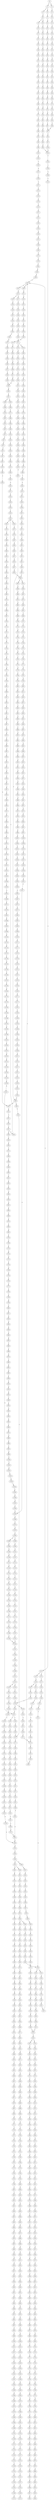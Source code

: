 strict digraph  {
	S0 -> S1 [ label = T ];
	S0 -> S2 [ label = A ];
	S1 -> S3 [ label = T ];
	S1 -> S4 [ label = C ];
	S2 -> S5 [ label = C ];
	S3 -> S6 [ label = C ];
	S4 -> S7 [ label = C ];
	S5 -> S8 [ label = C ];
	S6 -> S9 [ label = T ];
	S6 -> S10 [ label = A ];
	S7 -> S11 [ label = A ];
	S8 -> S12 [ label = A ];
	S9 -> S13 [ label = C ];
	S10 -> S14 [ label = C ];
	S11 -> S15 [ label = C ];
	S12 -> S16 [ label = C ];
	S13 -> S17 [ label = G ];
	S14 -> S18 [ label = G ];
	S15 -> S19 [ label = C ];
	S16 -> S20 [ label = C ];
	S17 -> S21 [ label = T ];
	S18 -> S22 [ label = C ];
	S19 -> S23 [ label = C ];
	S20 -> S24 [ label = G ];
	S21 -> S25 [ label = A ];
	S22 -> S26 [ label = T ];
	S23 -> S27 [ label = G ];
	S24 -> S28 [ label = A ];
	S25 -> S29 [ label = C ];
	S26 -> S30 [ label = C ];
	S27 -> S31 [ label = C ];
	S28 -> S32 [ label = T ];
	S29 -> S33 [ label = G ];
	S30 -> S34 [ label = C ];
	S31 -> S35 [ label = C ];
	S32 -> S36 [ label = C ];
	S33 -> S37 [ label = G ];
	S34 -> S38 [ label = G ];
	S35 -> S39 [ label = G ];
	S36 -> S40 [ label = G ];
	S37 -> S41 [ label = C ];
	S38 -> S42 [ label = G ];
	S39 -> S43 [ label = G ];
	S40 -> S44 [ label = G ];
	S41 -> S45 [ label = T ];
	S42 -> S46 [ label = T ];
	S43 -> S47 [ label = T ];
	S44 -> S48 [ label = T ];
	S45 -> S49 [ label = A ];
	S46 -> S50 [ label = T ];
	S47 -> S51 [ label = C ];
	S48 -> S52 [ label = T ];
	S49 -> S53 [ label = C ];
	S50 -> S54 [ label = G ];
	S51 -> S55 [ label = C ];
	S52 -> S56 [ label = C ];
	S53 -> S57 [ label = T ];
	S54 -> S58 [ label = C ];
	S55 -> S59 [ label = C ];
	S56 -> S60 [ label = C ];
	S57 -> S61 [ label = G ];
	S58 -> S62 [ label = A ];
	S59 -> S63 [ label = A ];
	S60 -> S64 [ label = A ];
	S61 -> S65 [ label = G ];
	S62 -> S66 [ label = C ];
	S63 -> S67 [ label = G ];
	S64 -> S68 [ label = G ];
	S65 -> S69 [ label = T ];
	S66 -> S70 [ label = T ];
	S67 -> S71 [ label = T ];
	S68 -> S72 [ label = T ];
	S69 -> S73 [ label = G ];
	S70 -> S74 [ label = G ];
	S71 -> S75 [ label = G ];
	S72 -> S76 [ label = G ];
	S73 -> S77 [ label = C ];
	S74 -> S78 [ label = G ];
	S75 -> S79 [ label = G ];
	S76 -> S80 [ label = G ];
	S77 -> S81 [ label = T ];
	S78 -> S82 [ label = T ];
	S79 -> S83 [ label = T ];
	S80 -> S84 [ label = T ];
	S81 -> S85 [ label = A ];
	S82 -> S86 [ label = C ];
	S83 -> S87 [ label = C ];
	S84 -> S88 [ label = C ];
	S85 -> S89 [ label = C ];
	S86 -> S90 [ label = G ];
	S87 -> S91 [ label = G ];
	S88 -> S91 [ label = G ];
	S89 -> S92 [ label = T ];
	S90 -> S93 [ label = T ];
	S91 -> S94 [ label = T ];
	S92 -> S95 [ label = G ];
	S93 -> S96 [ label = C ];
	S94 -> S97 [ label = C ];
	S95 -> S98 [ label = T ];
	S96 -> S99 [ label = C ];
	S97 -> S100 [ label = C ];
	S98 -> S101 [ label = A ];
	S99 -> S102 [ label = G ];
	S100 -> S102 [ label = G ];
	S101 -> S103 [ label = A ];
	S102 -> S104 [ label = T ];
	S103 -> S105 [ label = C ];
	S104 -> S106 [ label = C ];
	S105 -> S107 [ label = A ];
	S106 -> S108 [ label = A ];
	S107 -> S109 [ label = C ];
	S108 -> S110 [ label = C ];
	S109 -> S111 [ label = A ];
	S110 -> S112 [ label = C ];
	S111 -> S113 [ label = C ];
	S112 -> S114 [ label = C ];
	S112 -> S115 [ label = G ];
	S113 -> S116 [ label = G ];
	S114 -> S117 [ label = T ];
	S115 -> S118 [ label = A ];
	S116 -> S119 [ label = C ];
	S117 -> S120 [ label = G ];
	S118 -> S121 [ label = A ];
	S118 -> S122 [ label = G ];
	S119 -> S123 [ label = T ];
	S120 -> S124 [ label = T ];
	S121 -> S125 [ label = T ];
	S122 -> S126 [ label = T ];
	S123 -> S127 [ label = C ];
	S124 -> S128 [ label = C ];
	S125 -> S129 [ label = C ];
	S126 -> S130 [ label = C ];
	S127 -> S131 [ label = C ];
	S128 -> S132 [ label = C ];
	S129 -> S133 [ label = C ];
	S130 -> S134 [ label = C ];
	S131 -> S135 [ label = T ];
	S132 -> S136 [ label = T ];
	S133 -> S137 [ label = T ];
	S134 -> S138 [ label = A ];
	S134 -> S139 [ label = T ];
	S135 -> S140 [ label = A ];
	S136 -> S141 [ label = T ];
	S137 -> S142 [ label = C ];
	S138 -> S143 [ label = G ];
	S139 -> S144 [ label = C ];
	S140 -> S145 [ label = G ];
	S141 -> S146 [ label = G ];
	S142 -> S147 [ label = G ];
	S143 -> S148 [ label = T ];
	S143 -> S149 [ label = C ];
	S144 -> S150 [ label = G ];
	S145 -> S151 [ label = A ];
	S146 -> S152 [ label = A ];
	S146 -> S153 [ label = T ];
	S147 -> S154 [ label = A ];
	S148 -> S155 [ label = A ];
	S149 -> S156 [ label = T ];
	S150 -> S157 [ label = A ];
	S151 -> S158 [ label = A ];
	S152 -> S159 [ label = A ];
	S153 -> S160 [ label = A ];
	S154 -> S161 [ label = A ];
	S155 -> S162 [ label = G ];
	S156 -> S163 [ label = T ];
	S157 -> S164 [ label = A ];
	S158 -> S165 [ label = C ];
	S159 -> S166 [ label = C ];
	S160 -> S167 [ label = G ];
	S161 -> S168 [ label = C ];
	S162 -> S169 [ label = G ];
	S163 -> S170 [ label = C ];
	S164 -> S171 [ label = C ];
	S165 -> S172 [ label = T ];
	S166 -> S173 [ label = T ];
	S167 -> S174 [ label = G ];
	S168 -> S175 [ label = T ];
	S169 -> S176 [ label = G ];
	S170 -> S177 [ label = A ];
	S171 -> S175 [ label = T ];
	S172 -> S178 [ label = T ];
	S173 -> S179 [ label = T ];
	S174 -> S180 [ label = A ];
	S175 -> S181 [ label = T ];
	S176 -> S182 [ label = T ];
	S177 -> S183 [ label = C ];
	S178 -> S184 [ label = C ];
	S179 -> S185 [ label = C ];
	S180 -> S186 [ label = G ];
	S181 -> S187 [ label = C ];
	S182 -> S188 [ label = C ];
	S183 -> S189 [ label = G ];
	S184 -> S190 [ label = A ];
	S185 -> S191 [ label = A ];
	S186 -> S192 [ label = A ];
	S187 -> S193 [ label = A ];
	S188 -> S194 [ label = A ];
	S189 -> S195 [ label = C ];
	S190 -> S196 [ label = A ];
	S191 -> S197 [ label = A ];
	S192 -> S198 [ label = G ];
	S193 -> S199 [ label = A ];
	S194 -> S200 [ label = C ];
	S195 -> S201 [ label = C ];
	S196 -> S202 [ label = C ];
	S197 -> S202 [ label = C ];
	S198 -> S203 [ label = G ];
	S199 -> S202 [ label = C ];
	S200 -> S204 [ label = T ];
	S201 -> S205 [ label = C ];
	S202 -> S206 [ label = C ];
	S202 -> S207 [ label = T ];
	S203 -> S208 [ label = T ];
	S204 -> S209 [ label = C ];
	S205 -> S210 [ label = T ];
	S206 -> S211 [ label = G ];
	S207 -> S212 [ label = G ];
	S208 -> S213 [ label = C ];
	S209 -> S214 [ label = G ];
	S210 -> S215 [ label = T ];
	S211 -> S216 [ label = G ];
	S212 -> S217 [ label = G ];
	S212 -> S218 [ label = C ];
	S213 -> S219 [ label = C ];
	S214 -> S220 [ label = C ];
	S215 -> S221 [ label = C ];
	S216 -> S222 [ label = C ];
	S217 -> S223 [ label = C ];
	S218 -> S224 [ label = C ];
	S219 -> S225 [ label = C ];
	S220 -> S226 [ label = T ];
	S221 -> S227 [ label = A ];
	S222 -> S228 [ label = C ];
	S223 -> S229 [ label = C ];
	S224 -> S230 [ label = C ];
	S225 -> S231 [ label = A ];
	S225 -> S232 [ label = G ];
	S226 -> S233 [ label = T ];
	S227 -> S234 [ label = T ];
	S228 -> S235 [ label = C ];
	S229 -> S236 [ label = C ];
	S230 -> S237 [ label = T ];
	S231 -> S238 [ label = G ];
	S232 -> S239 [ label = G ];
	S233 -> S240 [ label = C ];
	S234 -> S241 [ label = C ];
	S235 -> S242 [ label = A ];
	S236 -> S243 [ label = A ];
	S237 -> S244 [ label = A ];
	S238 -> S245 [ label = A ];
	S239 -> S246 [ label = A ];
	S240 -> S247 [ label = A ];
	S241 -> S248 [ label = C ];
	S242 -> S249 [ label = G ];
	S243 -> S250 [ label = G ];
	S244 -> S251 [ label = G ];
	S245 -> S252 [ label = G ];
	S246 -> S253 [ label = G ];
	S247 -> S254 [ label = T ];
	S248 -> S255 [ label = A ];
	S249 -> S256 [ label = T ];
	S250 -> S257 [ label = G ];
	S251 -> S258 [ label = G ];
	S252 -> S259 [ label = C ];
	S253 -> S260 [ label = G ];
	S254 -> S261 [ label = C ];
	S255 -> S262 [ label = G ];
	S256 -> S263 [ label = T ];
	S257 -> S264 [ label = T ];
	S258 -> S265 [ label = T ];
	S259 -> S266 [ label = C ];
	S260 -> S267 [ label = C ];
	S261 -> S268 [ label = C ];
	S262 -> S269 [ label = A ];
	S263 -> S270 [ label = G ];
	S264 -> S271 [ label = G ];
	S265 -> S272 [ label = G ];
	S266 -> S273 [ label = A ];
	S267 -> S274 [ label = G ];
	S268 -> S275 [ label = A ];
	S269 -> S276 [ label = A ];
	S270 -> S277 [ label = T ];
	S271 -> S278 [ label = C ];
	S271 -> S279 [ label = G ];
	S272 -> S280 [ label = T ];
	S273 -> S281 [ label = C ];
	S274 -> S282 [ label = T ];
	S275 -> S262 [ label = G ];
	S276 -> S283 [ label = C ];
	S277 -> S284 [ label = G ];
	S278 -> S285 [ label = G ];
	S279 -> S286 [ label = G ];
	S280 -> S287 [ label = G ];
	S281 -> S288 [ label = G ];
	S282 -> S289 [ label = G ];
	S283 -> S290 [ label = C ];
	S284 -> S291 [ label = C ];
	S285 -> S292 [ label = C ];
	S286 -> S293 [ label = C ];
	S287 -> S294 [ label = C ];
	S288 -> S295 [ label = G ];
	S289 -> S296 [ label = G ];
	S290 -> S297 [ label = A ];
	S290 -> S298 [ label = G ];
	S291 -> S299 [ label = G ];
	S292 -> S300 [ label = G ];
	S293 -> S301 [ label = T ];
	S294 -> S302 [ label = G ];
	S295 -> S303 [ label = T ];
	S296 -> S304 [ label = T ];
	S297 -> S305 [ label = G ];
	S297 -> S306 [ label = C ];
	S298 -> S307 [ label = G ];
	S299 -> S308 [ label = T ];
	S300 -> S309 [ label = T ];
	S301 -> S310 [ label = T ];
	S302 -> S311 [ label = T ];
	S303 -> S312 [ label = T ];
	S304 -> S313 [ label = A ];
	S305 -> S314 [ label = A ];
	S306 -> S315 [ label = C ];
	S307 -> S316 [ label = A ];
	S308 -> S317 [ label = C ];
	S309 -> S318 [ label = C ];
	S310 -> S319 [ label = C ];
	S311 -> S320 [ label = C ];
	S312 -> S321 [ label = A ];
	S313 -> S322 [ label = T ];
	S314 -> S323 [ label = C ];
	S315 -> S324 [ label = A ];
	S316 -> S325 [ label = C ];
	S317 -> S326 [ label = G ];
	S318 -> S327 [ label = G ];
	S319 -> S328 [ label = G ];
	S320 -> S329 [ label = G ];
	S321 -> S330 [ label = C ];
	S322 -> S331 [ label = G ];
	S323 -> S332 [ label = T ];
	S324 -> S333 [ label = C ];
	S325 -> S334 [ label = G ];
	S326 -> S335 [ label = A ];
	S327 -> S336 [ label = T ];
	S328 -> S337 [ label = A ];
	S329 -> S335 [ label = A ];
	S330 -> S338 [ label = T ];
	S331 -> S339 [ label = A ];
	S332 -> S340 [ label = C ];
	S333 -> S341 [ label = C ];
	S334 -> S342 [ label = C ];
	S335 -> S343 [ label = A ];
	S336 -> S344 [ label = G ];
	S337 -> S345 [ label = A ];
	S338 -> S346 [ label = G ];
	S339 -> S347 [ label = G ];
	S340 -> S348 [ label = C ];
	S341 -> S349 [ label = C ];
	S342 -> S350 [ label = C ];
	S343 -> S351 [ label = C ];
	S344 -> S352 [ label = C ];
	S345 -> S353 [ label = C ];
	S346 -> S354 [ label = C ];
	S347 -> S355 [ label = C ];
	S348 -> S356 [ label = C ];
	S349 -> S357 [ label = C ];
	S350 -> S358 [ label = C ];
	S351 -> S359 [ label = C ];
	S351 -> S360 [ label = A ];
	S352 -> S361 [ label = A ];
	S353 -> S362 [ label = A ];
	S354 -> S363 [ label = A ];
	S355 -> S364 [ label = G ];
	S356 -> S365 [ label = A ];
	S357 -> S366 [ label = T ];
	S358 -> S367 [ label = A ];
	S359 -> S368 [ label = T ];
	S360 -> S369 [ label = C ];
	S361 -> S370 [ label = T ];
	S362 -> S371 [ label = C ];
	S363 -> S372 [ label = G ];
	S364 -> S373 [ label = G ];
	S365 -> S374 [ label = T ];
	S366 -> S375 [ label = T ];
	S367 -> S376 [ label = T ];
	S368 -> S377 [ label = T ];
	S369 -> S378 [ label = C ];
	S370 -> S379 [ label = C ];
	S371 -> S380 [ label = G ];
	S372 -> S381 [ label = A ];
	S373 -> S382 [ label = T ];
	S374 -> S383 [ label = C ];
	S375 -> S384 [ label = C ];
	S376 -> S385 [ label = C ];
	S377 -> S386 [ label = C ];
	S378 -> S387 [ label = C ];
	S379 -> S388 [ label = C ];
	S380 -> S389 [ label = C ];
	S381 -> S390 [ label = C ];
	S382 -> S391 [ label = C ];
	S383 -> S392 [ label = T ];
	S384 -> S393 [ label = C ];
	S384 -> S394 [ label = G ];
	S385 -> S395 [ label = G ];
	S386 -> S396 [ label = G ];
	S387 -> S397 [ label = G ];
	S388 -> S398 [ label = G ];
	S389 -> S399 [ label = G ];
	S390 -> S400 [ label = G ];
	S391 -> S401 [ label = G ];
	S392 -> S402 [ label = G ];
	S393 -> S403 [ label = T ];
	S394 -> S404 [ label = A ];
	S395 -> S405 [ label = T ];
	S396 -> S406 [ label = T ];
	S397 -> S407 [ label = T ];
	S398 -> S408 [ label = C ];
	S399 -> S409 [ label = C ];
	S400 -> S410 [ label = G ];
	S401 -> S411 [ label = C ];
	S402 -> S412 [ label = C ];
	S403 -> S413 [ label = G ];
	S404 -> S414 [ label = T ];
	S405 -> S415 [ label = C ];
	S406 -> S416 [ label = A ];
	S407 -> S417 [ label = A ];
	S408 -> S418 [ label = A ];
	S409 -> S419 [ label = A ];
	S410 -> S420 [ label = A ];
	S411 -> S421 [ label = A ];
	S412 -> S422 [ label = C ];
	S413 -> S423 [ label = T ];
	S414 -> S424 [ label = C ];
	S415 -> S425 [ label = C ];
	S416 -> S426 [ label = C ];
	S417 -> S427 [ label = C ];
	S418 -> S428 [ label = C ];
	S419 -> S429 [ label = C ];
	S420 -> S430 [ label = C ];
	S421 -> S431 [ label = C ];
	S422 -> S432 [ label = A ];
	S423 -> S433 [ label = C ];
	S424 -> S434 [ label = G ];
	S425 -> S435 [ label = T ];
	S426 -> S436 [ label = T ];
	S427 -> S437 [ label = G ];
	S428 -> S438 [ label = G ];
	S429 -> S439 [ label = G ];
	S430 -> S440 [ label = A ];
	S431 -> S441 [ label = G ];
	S432 -> S442 [ label = G ];
	S433 -> S443 [ label = C ];
	S434 -> S444 [ label = T ];
	S435 -> S445 [ label = C ];
	S436 -> S446 [ label = T ];
	S437 -> S447 [ label = T ];
	S438 -> S448 [ label = T ];
	S439 -> S449 [ label = T ];
	S440 -> S450 [ label = C ];
	S441 -> S451 [ label = C ];
	S442 -> S452 [ label = T ];
	S443 -> S453 [ label = T ];
	S444 -> S454 [ label = T ];
	S445 -> S455 [ label = T ];
	S446 -> S456 [ label = C ];
	S447 -> S457 [ label = C ];
	S448 -> S458 [ label = C ];
	S449 -> S459 [ label = C ];
	S450 -> S460 [ label = A ];
	S451 -> S461 [ label = G ];
	S452 -> S462 [ label = C ];
	S453 -> S463 [ label = T ];
	S454 -> S464 [ label = T ];
	S455 -> S465 [ label = T ];
	S456 -> S466 [ label = A ];
	S457 -> S467 [ label = C ];
	S458 -> S468 [ label = G ];
	S459 -> S469 [ label = C ];
	S460 -> S470 [ label = C ];
	S461 -> S471 [ label = C ];
	S462 -> S472 [ label = G ];
	S463 -> S146 [ label = G ];
	S464 -> S473 [ label = G ];
	S465 -> S474 [ label = C ];
	S466 -> S475 [ label = A ];
	S467 -> S476 [ label = A ];
	S468 -> S477 [ label = A ];
	S469 -> S478 [ label = A ];
	S470 -> S479 [ label = C ];
	S471 -> S480 [ label = G ];
	S472 -> S481 [ label = T ];
	S473 -> S482 [ label = T ];
	S474 -> S483 [ label = T ];
	S475 -> S484 [ label = G ];
	S476 -> S485 [ label = G ];
	S477 -> S486 [ label = G ];
	S478 -> S487 [ label = G ];
	S479 -> S488 [ label = T ];
	S480 -> S489 [ label = G ];
	S481 -> S490 [ label = A ];
	S482 -> S491 [ label = A ];
	S483 -> S492 [ label = C ];
	S484 -> S493 [ label = C ];
	S485 -> S494 [ label = C ];
	S486 -> S495 [ label = C ];
	S487 -> S496 [ label = C ];
	S488 -> S497 [ label = C ];
	S489 -> S498 [ label = C ];
	S490 -> S499 [ label = A ];
	S491 -> S500 [ label = G ];
	S492 -> S501 [ label = G ];
	S493 -> S502 [ label = G ];
	S494 -> S503 [ label = G ];
	S495 -> S504 [ label = G ];
	S496 -> S505 [ label = T ];
	S496 -> S503 [ label = G ];
	S497 -> S506 [ label = T ];
	S498 -> S507 [ label = T ];
	S499 -> S508 [ label = G ];
	S500 -> S509 [ label = G ];
	S501 -> S510 [ label = G ];
	S502 -> S511 [ label = A ];
	S503 -> S512 [ label = A ];
	S504 -> S513 [ label = A ];
	S505 -> S514 [ label = T ];
	S506 -> S515 [ label = A ];
	S507 -> S516 [ label = G ];
	S508 -> S517 [ label = A ];
	S509 -> S518 [ label = A ];
	S510 -> S519 [ label = A ];
	S511 -> S520 [ label = G ];
	S512 -> S521 [ label = G ];
	S513 -> S522 [ label = G ];
	S514 -> S170 [ label = C ];
	S515 -> S523 [ label = G ];
	S516 -> S524 [ label = G ];
	S517 -> S525 [ label = C ];
	S518 -> S526 [ label = A ];
	S519 -> S527 [ label = G ];
	S520 -> S528 [ label = T ];
	S521 -> S529 [ label = T ];
	S522 -> S530 [ label = T ];
	S523 -> S531 [ label = A ];
	S524 -> S532 [ label = A ];
	S525 -> S533 [ label = G ];
	S526 -> S534 [ label = A ];
	S527 -> S535 [ label = A ];
	S528 -> S536 [ label = C ];
	S529 -> S537 [ label = C ];
	S530 -> S538 [ label = C ];
	S531 -> S539 [ label = A ];
	S532 -> S540 [ label = A ];
	S533 -> S541 [ label = G ];
	S534 -> S542 [ label = G ];
	S535 -> S543 [ label = G ];
	S536 -> S544 [ label = C ];
	S537 -> S545 [ label = C ];
	S537 -> S546 [ label = T ];
	S538 -> S547 [ label = G ];
	S539 -> S548 [ label = C ];
	S540 -> S549 [ label = T ];
	S541 -> S550 [ label = C ];
	S542 -> S551 [ label = G ];
	S543 -> S552 [ label = G ];
	S544 -> S553 [ label = C ];
	S545 -> S553 [ label = C ];
	S546 -> S554 [ label = C ];
	S547 -> S555 [ label = A ];
	S548 -> S556 [ label = G ];
	S549 -> S557 [ label = G ];
	S550 -> S558 [ label = T ];
	S551 -> S559 [ label = T ];
	S552 -> S560 [ label = T ];
	S553 -> S561 [ label = T ];
	S553 -> S562 [ label = G ];
	S554 -> S563 [ label = G ];
	S555 -> S564 [ label = A ];
	S556 -> S565 [ label = A ];
	S557 -> S566 [ label = G ];
	S558 -> S567 [ label = C ];
	S559 -> S568 [ label = C ];
	S560 -> S569 [ label = C ];
	S561 -> S570 [ label = C ];
	S562 -> S571 [ label = C ];
	S563 -> S572 [ label = T ];
	S564 -> S573 [ label = C ];
	S565 -> S574 [ label = G ];
	S566 -> S575 [ label = G ];
	S567 -> S576 [ label = T ];
	S568 -> S577 [ label = C ];
	S569 -> S219 [ label = C ];
	S570 -> S578 [ label = C ];
	S571 -> S579 [ label = C ];
	S572 -> S580 [ label = C ];
	S573 -> S581 [ label = C ];
	S574 -> S582 [ label = G ];
	S575 -> S583 [ label = G ];
	S576 -> S584 [ label = C ];
	S577 -> S585 [ label = C ];
	S578 -> S586 [ label = G ];
	S579 -> S587 [ label = T ];
	S580 -> S588 [ label = T ];
	S581 -> S589 [ label = T ];
	S582 -> S590 [ label = T ];
	S583 -> S591 [ label = T ];
	S584 -> S592 [ label = G ];
	S585 -> S593 [ label = G ];
	S586 -> S594 [ label = G ];
	S587 -> S595 [ label = G ];
	S588 -> S596 [ label = G ];
	S589 -> S597 [ label = G ];
	S590 -> S598 [ label = G ];
	S591 -> S599 [ label = C ];
	S592 -> S600 [ label = A ];
	S593 -> S601 [ label = A ];
	S594 -> S602 [ label = T ];
	S595 -> S603 [ label = T ];
	S596 -> S604 [ label = T ];
	S597 -> S605 [ label = T ];
	S598 -> S606 [ label = T ];
	S599 -> S607 [ label = C ];
	S600 -> S608 [ label = A ];
	S601 -> S609 [ label = A ];
	S602 -> S610 [ label = C ];
	S603 -> S611 [ label = C ];
	S604 -> S612 [ label = T ];
	S605 -> S613 [ label = C ];
	S606 -> S614 [ label = C ];
	S607 -> S615 [ label = G ];
	S608 -> S616 [ label = G ];
	S609 -> S617 [ label = G ];
	S610 -> S618 [ label = T ];
	S611 -> S619 [ label = G ];
	S612 -> S620 [ label = C ];
	S613 -> S621 [ label = G ];
	S614 -> S622 [ label = C ];
	S615 -> S623 [ label = C ];
	S616 -> S624 [ label = T ];
	S617 -> S625 [ label = T ];
	S618 -> S626 [ label = G ];
	S619 -> S627 [ label = C ];
	S620 -> S628 [ label = C ];
	S621 -> S629 [ label = C ];
	S622 -> S630 [ label = C ];
	S623 -> S631 [ label = C ];
	S624 -> S632 [ label = C ];
	S625 -> S633 [ label = C ];
	S626 -> S634 [ label = G ];
	S627 -> S635 [ label = G ];
	S628 -> S636 [ label = G ];
	S629 -> S637 [ label = G ];
	S630 -> S638 [ label = T ];
	S631 -> S639 [ label = G ];
	S632 -> S640 [ label = G ];
	S633 -> S641 [ label = G ];
	S634 -> S642 [ label = A ];
	S635 -> S643 [ label = C ];
	S636 -> S644 [ label = T ];
	S637 -> S643 [ label = C ];
	S638 -> S645 [ label = G ];
	S639 -> S646 [ label = G ];
	S640 -> S647 [ label = C ];
	S641 -> S648 [ label = A ];
	S642 -> S649 [ label = G ];
	S643 -> S650 [ label = G ];
	S643 -> S651 [ label = A ];
	S644 -> S652 [ label = G ];
	S645 -> S653 [ label = T ];
	S646 -> S654 [ label = A ];
	S647 -> S655 [ label = G ];
	S648 -> S656 [ label = G ];
	S649 -> S657 [ label = G ];
	S650 -> S658 [ label = A ];
	S651 -> S659 [ label = A ];
	S652 -> S660 [ label = G ];
	S653 -> S661 [ label = C ];
	S654 -> S662 [ label = A ];
	S655 -> S663 [ label = G ];
	S656 -> S664 [ label = G ];
	S657 -> S665 [ label = G ];
	S658 -> S666 [ label = G ];
	S659 -> S667 [ label = C ];
	S660 -> S668 [ label = C ];
	S661 -> S669 [ label = C ];
	S662 -> S670 [ label = C ];
	S663 -> S671 [ label = C ];
	S664 -> S672 [ label = T ];
	S665 -> S673 [ label = T ];
	S666 -> S674 [ label = C ];
	S667 -> S675 [ label = C ];
	S668 -> S676 [ label = C ];
	S669 -> S677 [ label = T ];
	S670 -> S678 [ label = T ];
	S671 -> S679 [ label = T ];
	S672 -> S680 [ label = A ];
	S673 -> S681 [ label = G ];
	S674 -> S682 [ label = A ];
	S675 -> S683 [ label = C ];
	S676 -> S684 [ label = C ];
	S677 -> S685 [ label = A ];
	S678 -> S686 [ label = G ];
	S679 -> S687 [ label = A ];
	S680 -> S688 [ label = T ];
	S681 -> S689 [ label = T ];
	S682 -> S690 [ label = G ];
	S683 -> S691 [ label = G ];
	S684 -> S692 [ label = G ];
	S685 -> S693 [ label = C ];
	S686 -> S694 [ label = C ];
	S687 -> S695 [ label = T ];
	S688 -> S696 [ label = A ];
	S689 -> S697 [ label = T ];
	S690 -> S698 [ label = T ];
	S691 -> S699 [ label = T ];
	S692 -> S700 [ label = T ];
	S693 -> S701 [ label = T ];
	S694 -> S702 [ label = A ];
	S695 -> S703 [ label = A ];
	S696 -> S704 [ label = A ];
	S697 -> S705 [ label = C ];
	S698 -> S706 [ label = G ];
	S699 -> S707 [ label = A ];
	S700 -> S708 [ label = C ];
	S701 -> S709 [ label = A ];
	S702 -> S710 [ label = A ];
	S703 -> S711 [ label = G ];
	S704 -> S712 [ label = G ];
	S705 -> S713 [ label = C ];
	S706 -> S714 [ label = C ];
	S707 -> S715 [ label = C ];
	S708 -> S716 [ label = C ];
	S709 -> S717 [ label = C ];
	S710 -> S718 [ label = C ];
	S711 -> S719 [ label = T ];
	S712 -> S720 [ label = T ];
	S713 -> S721 [ label = A ];
	S714 -> S722 [ label = A ];
	S715 -> S723 [ label = A ];
	S716 -> S724 [ label = A ];
	S717 -> S725 [ label = C ];
	S718 -> S726 [ label = C ];
	S719 -> S727 [ label = A ];
	S720 -> S728 [ label = C ];
	S721 -> S729 [ label = G ];
	S722 -> S730 [ label = A ];
	S723 -> S731 [ label = G ];
	S724 -> S732 [ label = G ];
	S725 -> S733 [ label = A ];
	S726 -> S734 [ label = A ];
	S727 -> S735 [ label = G ];
	S728 -> S736 [ label = G ];
	S729 -> S737 [ label = C ];
	S730 -> S738 [ label = C ];
	S731 -> S739 [ label = C ];
	S732 -> S740 [ label = T ];
	S733 -> S741 [ label = G ];
	S734 -> S742 [ label = G ];
	S735 -> S743 [ label = C ];
	S736 -> S744 [ label = T ];
	S737 -> S745 [ label = A ];
	S738 -> S746 [ label = A ];
	S739 -> S747 [ label = A ];
	S740 -> S748 [ label = A ];
	S741 -> S749 [ label = G ];
	S742 -> S750 [ label = A ];
	S743 -> S751 [ label = C ];
	S744 -> S752 [ label = G ];
	S745 -> S753 [ label = G ];
	S746 -> S754 [ label = G ];
	S747 -> S755 [ label = G ];
	S748 -> S756 [ label = G ];
	S749 -> S757 [ label = A ];
	S750 -> S758 [ label = A ];
	S751 -> S759 [ label = G ];
	S752 -> S760 [ label = G ];
	S753 -> S761 [ label = A ];
	S754 -> S762 [ label = C ];
	S755 -> S763 [ label = G ];
	S756 -> S764 [ label = C ];
	S757 -> S765 [ label = G ];
	S758 -> S766 [ label = C ];
	S759 -> S767 [ label = A ];
	S760 -> S768 [ label = T ];
	S761 -> S769 [ label = T ];
	S762 -> S770 [ label = T ];
	S763 -> S771 [ label = T ];
	S764 -> S772 [ label = T ];
	S765 -> S773 [ label = A ];
	S766 -> S774 [ label = A ];
	S767 -> S775 [ label = A ];
	S768 -> S776 [ label = A ];
	S769 -> S777 [ label = A ];
	S770 -> S778 [ label = A ];
	S771 -> S779 [ label = G ];
	S772 -> S780 [ label = C ];
	S773 -> S781 [ label = G ];
	S774 -> S782 [ label = G ];
	S775 -> S783 [ label = A ];
	S776 -> S784 [ label = C ];
	S777 -> S785 [ label = A ];
	S778 -> S786 [ label = C ];
	S779 -> S787 [ label = C ];
	S780 -> S788 [ label = C ];
	S781 -> S789 [ label = T ];
	S782 -> S790 [ label = C ];
	S783 -> S791 [ label = C ];
	S784 -> S792 [ label = C ];
	S785 -> S793 [ label = A ];
	S786 -> S794 [ label = G ];
	S787 -> S795 [ label = A ];
	S788 -> S796 [ label = A ];
	S789 -> S797 [ label = C ];
	S790 -> S798 [ label = C ];
	S791 -> S799 [ label = C ];
	S792 -> S800 [ label = G ];
	S793 -> S801 [ label = A ];
	S794 -> S802 [ label = A ];
	S795 -> S803 [ label = C ];
	S796 -> S804 [ label = C ];
	S797 -> S805 [ label = A ];
	S798 -> S806 [ label = G ];
	S799 -> S807 [ label = C ];
	S800 -> S808 [ label = G ];
	S801 -> S809 [ label = A ];
	S802 -> S810 [ label = G ];
	S803 -> S811 [ label = G ];
	S804 -> S812 [ label = C ];
	S805 -> S813 [ label = G ];
	S806 -> S814 [ label = T ];
	S807 -> S815 [ label = C ];
	S808 -> S816 [ label = T ];
	S809 -> S817 [ label = C ];
	S810 -> S818 [ label = A ];
	S811 -> S819 [ label = C ];
	S812 -> S820 [ label = G ];
	S813 -> S821 [ label = G ];
	S814 -> S822 [ label = C ];
	S815 -> S823 [ label = G ];
	S816 -> S824 [ label = G ];
	S817 -> S825 [ label = T ];
	S818 -> S826 [ label = A ];
	S819 -> S827 [ label = G ];
	S820 -> S828 [ label = G ];
	S821 -> S829 [ label = A ];
	S822 -> S830 [ label = C ];
	S823 -> S831 [ label = A ];
	S824 -> S832 [ label = G ];
	S825 -> S833 [ label = T ];
	S826 -> S834 [ label = C ];
	S827 -> S835 [ label = G ];
	S828 -> S836 [ label = A ];
	S829 -> S837 [ label = C ];
	S830 -> S838 [ label = T ];
	S831 -> S839 [ label = C ];
	S832 -> S840 [ label = T ];
	S833 -> S841 [ label = T ];
	S834 -> S842 [ label = T ];
	S835 -> S843 [ label = T ];
	S836 -> S844 [ label = C ];
	S837 -> S845 [ label = C ];
	S838 -> S846 [ label = C ];
	S839 -> S847 [ label = T ];
	S840 -> S848 [ label = T ];
	S841 -> S849 [ label = G ];
	S842 -> S850 [ label = G ];
	S843 -> S851 [ label = G ];
	S844 -> S852 [ label = G ];
	S845 -> S853 [ label = A ];
	S846 -> S854 [ label = T ];
	S847 -> S855 [ label = A ];
	S848 -> S856 [ label = A ];
	S849 -> S857 [ label = C ];
	S850 -> S858 [ label = G ];
	S851 -> S859 [ label = C ];
	S852 -> S860 [ label = T ];
	S853 -> S861 [ label = G ];
	S854 -> S862 [ label = G ];
	S855 -> S863 [ label = G ];
	S856 -> S864 [ label = G ];
	S857 -> S865 [ label = C ];
	S858 -> S866 [ label = C ];
	S859 -> S867 [ label = C ];
	S860 -> S868 [ label = C ];
	S861 -> S869 [ label = T ];
	S862 -> S870 [ label = T ];
	S863 -> S871 [ label = A ];
	S864 -> S872 [ label = A ];
	S865 -> S873 [ label = G ];
	S866 -> S874 [ label = G ];
	S867 -> S875 [ label = G ];
	S868 -> S876 [ label = G ];
	S869 -> S877 [ label = C ];
	S870 -> S878 [ label = C ];
	S871 -> S879 [ label = A ];
	S872 -> S880 [ label = A ];
	S873 -> S881 [ label = T ];
	S874 -> S882 [ label = C ];
	S875 -> S883 [ label = C ];
	S876 -> S884 [ label = T ];
	S877 -> S885 [ label = T ];
	S878 -> S886 [ label = G ];
	S879 -> S887 [ label = T ];
	S880 -> S888 [ label = G ];
	S881 -> S889 [ label = A ];
	S882 -> S890 [ label = A ];
	S883 -> S891 [ label = A ];
	S884 -> S892 [ label = G ];
	S885 -> S893 [ label = C ];
	S886 -> S894 [ label = T ];
	S887 -> S895 [ label = C ];
	S888 -> S896 [ label = G ];
	S889 -> S897 [ label = G ];
	S890 -> S898 [ label = G ];
	S891 -> S899 [ label = A ];
	S892 -> S900 [ label = A ];
	S893 -> S901 [ label = T ];
	S894 -> S902 [ label = G ];
	S895 -> S903 [ label = G ];
	S896 -> S904 [ label = G ];
	S897 -> S905 [ label = C ];
	S898 -> S906 [ label = C ];
	S899 -> S907 [ label = C ];
	S900 -> S908 [ label = C ];
	S901 -> S909 [ label = G ];
	S902 -> S910 [ label = G ];
	S903 -> S911 [ label = G ];
	S904 -> S912 [ label = G ];
	S905 -> S913 [ label = C ];
	S906 -> S914 [ label = G ];
	S907 -> S915 [ label = C ];
	S908 -> S916 [ label = C ];
	S909 -> S917 [ label = T ];
	S910 -> S918 [ label = T ];
	S911 -> S919 [ label = G ];
	S912 -> S920 [ label = G ];
	S913 -> S921 [ label = G ];
	S914 -> S922 [ label = G ];
	S915 -> S923 [ label = A ];
	S916 -> S924 [ label = G ];
	S917 -> S925 [ label = A ];
	S918 -> S926 [ label = A ];
	S919 -> S927 [ label = T ];
	S920 -> S928 [ label = T ];
	S921 -> S929 [ label = G ];
	S922 -> S930 [ label = G ];
	S923 -> S931 [ label = G ];
	S924 -> S932 [ label = G ];
	S927 -> S933 [ label = A ];
	S928 -> S934 [ label = C ];
	S929 -> S935 [ label = T ];
	S930 -> S936 [ label = T ];
	S931 -> S937 [ label = T ];
	S932 -> S938 [ label = T ];
	S933 -> S939 [ label = T ];
	S934 -> S940 [ label = C ];
	S935 -> S941 [ label = G ];
	S936 -> S942 [ label = G ];
	S937 -> S943 [ label = C ];
	S938 -> S944 [ label = C ];
	S939 -> S945 [ label = C ];
	S940 -> S946 [ label = G ];
	S941 -> S947 [ label = A ];
	S942 -> S948 [ label = C ];
	S943 -> S949 [ label = G ];
	S944 -> S950 [ label = G ];
	S945 -> S951 [ label = C ];
	S946 -> S952 [ label = T ];
	S947 -> S953 [ label = C ];
	S948 -> S954 [ label = C ];
	S949 -> S955 [ label = C ];
	S950 -> S956 [ label = C ];
	S951 -> S957 [ label = C ];
	S952 -> S958 [ label = C ];
	S953 -> S959 [ label = G ];
	S954 -> S960 [ label = G ];
	S955 -> S961 [ label = G ];
	S956 -> S962 [ label = G ];
	S957 -> S963 [ label = G ];
	S958 -> S964 [ label = G ];
	S959 -> S965 [ label = T ];
	S960 -> S966 [ label = C ];
	S961 -> S967 [ label = C ];
	S962 -> S968 [ label = T ];
	S963 -> S969 [ label = A ];
	S964 -> S970 [ label = G ];
	S965 -> S971 [ label = G ];
	S966 -> S972 [ label = C ];
	S967 -> S973 [ label = A ];
	S968 -> S974 [ label = A ];
	S969 -> S975 [ label = A ];
	S970 -> S976 [ label = A ];
	S971 -> S977 [ label = G ];
	S972 -> S978 [ label = G ];
	S973 -> S979 [ label = G ];
	S974 -> S980 [ label = G ];
	S975 -> S981 [ label = A ];
	S976 -> S982 [ label = A ];
	S977 -> S983 [ label = G ];
	S978 -> S984 [ label = G ];
	S979 -> S985 [ label = C ];
	S980 -> S986 [ label = C ];
	S981 -> S987 [ label = G ];
	S982 -> S988 [ label = C ];
	S983 -> S989 [ label = T ];
	S984 -> S990 [ label = T ];
	S985 -> S991 [ label = C ];
	S986 -> S992 [ label = C ];
	S987 -> S993 [ label = T ];
	S988 -> S994 [ label = T ];
	S989 -> S995 [ label = A ];
	S990 -> S996 [ label = G ];
	S991 -> S997 [ label = G ];
	S992 -> S998 [ label = G ];
	S993 -> S999 [ label = G ];
	S994 -> S1000 [ label = A ];
	S995 -> S1001 [ label = C ];
	S996 -> S1002 [ label = G ];
	S997 -> S1003 [ label = G ];
	S998 -> S1004 [ label = C ];
	S999 -> S1005 [ label = T ];
	S1000 -> S1006 [ label = C ];
	S1001 -> S1007 [ label = T ];
	S1002 -> S1008 [ label = T ];
	S1003 -> S1009 [ label = T ];
	S1004 -> S1010 [ label = T ];
	S1005 -> S1011 [ label = C ];
	S1006 -> S1012 [ label = A ];
	S1007 -> S1013 [ label = A ];
	S1008 -> S1014 [ label = G ];
	S1009 -> S1015 [ label = G ];
	S1010 -> S1016 [ label = G ];
	S1011 -> S1017 [ label = G ];
	S1012 -> S1018 [ label = A ];
	S1013 -> S1019 [ label = T ];
	S1014 -> S1020 [ label = G ];
	S1015 -> S1021 [ label = G ];
	S1016 -> S1022 [ label = G ];
	S1017 -> S1023 [ label = T ];
	S1018 -> S1024 [ label = C ];
	S1019 -> S1025 [ label = T ];
	S1020 -> S1026 [ label = A ];
	S1021 -> S1027 [ label = A ];
	S1022 -> S1028 [ label = A ];
	S1023 -> S1029 [ label = C ];
	S1024 -> S1030 [ label = G ];
	S1025 -> S1031 [ label = G ];
	S1026 -> S1032 [ label = A ];
	S1027 -> S1033 [ label = A ];
	S1028 -> S1034 [ label = A ];
	S1029 -> S1035 [ label = G ];
	S1030 -> S1036 [ label = A ];
	S1031 -> S1037 [ label = G ];
	S1032 -> S1038 [ label = C ];
	S1033 -> S1039 [ label = G ];
	S1034 -> S1040 [ label = G ];
	S1035 -> S1041 [ label = G ];
	S1036 -> S1042 [ label = A ];
	S1037 -> S1043 [ label = A ];
	S1038 -> S1044 [ label = C ];
	S1039 -> S1045 [ label = A ];
	S1040 -> S1046 [ label = A ];
	S1041 -> S1047 [ label = A ];
	S1042 -> S1048 [ label = A ];
	S1043 -> S1049 [ label = A ];
	S1044 -> S1050 [ label = T ];
	S1045 -> S1051 [ label = A ];
	S1046 -> S1052 [ label = A ];
	S1047 -> S1053 [ label = A ];
	S1048 -> S1054 [ label = A ];
	S1049 -> S1055 [ label = C ];
	S1050 -> S1056 [ label = C ];
	S1051 -> S1057 [ label = C ];
	S1052 -> S1058 [ label = C ];
	S1053 -> S1059 [ label = C ];
	S1054 -> S1060 [ label = C ];
	S1055 -> S1061 [ label = G ];
	S1056 -> S1062 [ label = G ];
	S1057 -> S1063 [ label = G ];
	S1058 -> S1063 [ label = G ];
	S1059 -> S1064 [ label = A ];
	S1060 -> S1065 [ label = A ];
	S1061 -> S1066 [ label = G ];
	S1062 -> S1067 [ label = G ];
	S1063 -> S1068 [ label = G ];
	S1064 -> S1069 [ label = G ];
	S1065 -> S1070 [ label = G ];
	S1066 -> S1071 [ label = T ];
	S1067 -> S1072 [ label = C ];
	S1068 -> S1073 [ label = C ];
	S1069 -> S1074 [ label = G ];
	S1070 -> S1075 [ label = A ];
	S1071 -> S1076 [ label = A ];
	S1072 -> S1077 [ label = A ];
	S1073 -> S1078 [ label = A ];
	S1074 -> S1079 [ label = A ];
	S1075 -> S1080 [ label = A ];
	S1076 -> S1081 [ label = C ];
	S1077 -> S1082 [ label = C ];
	S1078 -> S1083 [ label = C ];
	S1079 -> S1084 [ label = A ];
	S1080 -> S1085 [ label = G ];
	S1081 -> S1086 [ label = G ];
	S1082 -> S1087 [ label = G ];
	S1083 -> S1088 [ label = C ];
	S1083 -> S1089 [ label = T ];
	S1084 -> S1090 [ label = T ];
	S1085 -> S1091 [ label = G ];
	S1086 -> S1092 [ label = A ];
	S1087 -> S1093 [ label = C ];
	S1088 -> S1094 [ label = G ];
	S1089 -> S1095 [ label = G ];
	S1090 -> S1096 [ label = A ];
	S1091 -> S1097 [ label = G ];
	S1092 -> S1098 [ label = A ];
	S1093 -> S1099 [ label = G ];
	S1094 -> S1100 [ label = G ];
	S1095 -> S1101 [ label = G ];
	S1096 -> S1102 [ label = G ];
	S1097 -> S1103 [ label = G ];
	S1098 -> S1104 [ label = G ];
	S1099 -> S1105 [ label = C ];
	S1100 -> S1106 [ label = G ];
	S1101 -> S1107 [ label = G ];
	S1102 -> S1108 [ label = T ];
	S1103 -> S1109 [ label = T ];
	S1104 -> S1110 [ label = A ];
	S1105 -> S1111 [ label = G ];
	S1106 -> S1112 [ label = A ];
	S1107 -> S1113 [ label = A ];
	S1108 -> S1114 [ label = C ];
	S1109 -> S1115 [ label = C ];
	S1110 -> S1116 [ label = A ];
	S1111 -> S1117 [ label = C ];
	S1112 -> S1118 [ label = A ];
	S1113 -> S1119 [ label = A ];
	S1114 -> S1120 [ label = T ];
	S1115 -> S1121 [ label = T ];
	S1116 -> S1122 [ label = G ];
	S1117 -> S1123 [ label = G ];
	S1118 -> S1124 [ label = T ];
	S1119 -> S1125 [ label = C ];
	S1120 -> S1126 [ label = C ];
	S1121 -> S1127 [ label = C ];
	S1122 -> S1128 [ label = T ];
	S1123 -> S1129 [ label = T ];
	S1124 -> S1130 [ label = T ];
	S1125 -> S1131 [ label = T ];
	S1126 -> S1132 [ label = T ];
	S1127 -> S1133 [ label = T ];
	S1128 -> S1134 [ label = G ];
	S1129 -> S1135 [ label = C ];
	S1130 -> S1136 [ label = G ];
	S1131 -> S1137 [ label = G ];
	S1132 -> S1138 [ label = C ];
	S1133 -> S1139 [ label = C ];
	S1134 -> S1140 [ label = T ];
	S1135 -> S1141 [ label = G ];
	S1136 -> S1142 [ label = A ];
	S1137 -> S1143 [ label = G ];
	S1138 -> S1144 [ label = T ];
	S1139 -> S1145 [ label = G ];
	S1140 -> S1146 [ label = C ];
	S1141 -> S1147 [ label = A ];
	S1142 -> S1148 [ label = A ];
	S1143 -> S1149 [ label = A ];
	S1144 -> S1150 [ label = G ];
	S1145 -> S1151 [ label = T ];
	S1146 -> S1152 [ label = C ];
	S1147 -> S1153 [ label = C ];
	S1148 -> S1154 [ label = C ];
	S1149 -> S1155 [ label = C ];
	S1150 -> S1156 [ label = A ];
	S1151 -> S1157 [ label = G ];
	S1152 -> S1158 [ label = T ];
	S1153 -> S1159 [ label = G ];
	S1154 -> S1160 [ label = C ];
	S1155 -> S1161 [ label = C ];
	S1156 -> S1162 [ label = G ];
	S1157 -> S1163 [ label = G ];
	S1158 -> S1164 [ label = G ];
	S1159 -> S1165 [ label = C ];
	S1160 -> S1166 [ label = C ];
	S1161 -> S1167 [ label = C ];
	S1162 -> S1168 [ label = T ];
	S1163 -> S1169 [ label = T ];
	S1164 -> S1170 [ label = G ];
	S1165 -> S1171 [ label = G ];
	S1166 -> S1172 [ label = G ];
	S1167 -> S1173 [ label = G ];
	S1168 -> S1174 [ label = A ];
	S1169 -> S1175 [ label = A ];
	S1170 -> S1176 [ label = C ];
	S1171 -> S1177 [ label = C ];
	S1172 -> S1178 [ label = T ];
	S1173 -> S1179 [ label = T ];
	S1176 -> S1180 [ label = C ];
	S1177 -> S1181 [ label = C ];
	S1178 -> S1182 [ label = C ];
	S1179 -> S1183 [ label = C ];
	S1180 -> S1184 [ label = T ];
	S1181 -> S1185 [ label = T ];
	S1182 -> S1186 [ label = T ];
	S1183 -> S1187 [ label = T ];
	S1184 -> S1188 [ label = G ];
	S1185 -> S1189 [ label = C ];
	S1186 -> S1190 [ label = C ];
	S1187 -> S1191 [ label = C ];
	S1188 -> S1192 [ label = G ];
	S1189 -> S1193 [ label = G ];
	S1190 -> S1194 [ label = G ];
	S1191 -> S1194 [ label = G ];
	S1192 -> S1195 [ label = G ];
	S1193 -> S1196 [ label = G ];
	S1194 -> S1197 [ label = G ];
	S1195 -> S1198 [ label = T ];
	S1196 -> S1199 [ label = G ];
	S1197 -> S1200 [ label = C ];
	S1198 -> S1201 [ label = C ];
	S1199 -> S1202 [ label = C ];
	S1200 -> S1203 [ label = A ];
	S1201 -> S1204 [ label = C ];
	S1202 -> S1205 [ label = T ];
	S1203 -> S1206 [ label = C ];
	S1204 -> S1207 [ label = C ];
	S1205 -> S1208 [ label = C ];
	S1206 -> S1209 [ label = C ];
	S1207 -> S1210 [ label = G ];
	S1208 -> S1211 [ label = A ];
	S1209 -> S1212 [ label = G ];
	S1210 -> S1213 [ label = A ];
	S1211 -> S1214 [ label = C ];
	S1212 -> S1215 [ label = A ];
	S1213 -> S1216 [ label = G ];
	S1214 -> S1217 [ label = G ];
	S1215 -> S1218 [ label = G ];
	S1215 -> S1219 [ label = A ];
	S1216 -> S1220 [ label = T ];
	S1217 -> S1221 [ label = T ];
	S1218 -> S1222 [ label = T ];
	S1219 -> S1223 [ label = T ];
	S1220 -> S1224 [ label = C ];
	S1221 -> S1225 [ label = C ];
	S1222 -> S1226 [ label = C ];
	S1223 -> S1227 [ label = G ];
	S1224 -> S1228 [ label = C ];
	S1225 -> S1229 [ label = C ];
	S1226 -> S134 [ label = C ];
	S1227 -> S1230 [ label = T ];
	S1228 -> S1231 [ label = A ];
	S1229 -> S1232 [ label = A ];
	S1230 -> S1233 [ label = A ];
	S1231 -> S143 [ label = G ];
	S1232 -> S1234 [ label = G ];
	S1233 -> S1235 [ label = G ];
	S1234 -> S496 [ label = C ];
	S1235 -> S1236 [ label = T ];
	S1236 -> S1237 [ label = T ];
	S1237 -> S1238 [ label = T ];
	S1238 -> S1239 [ label = C ];
	S1239 -> S1240 [ label = A ];
	S1240 -> S1241 [ label = C ];
	S1241 -> S1242 [ label = T ];
	S1242 -> S1243 [ label = C ];
	S1243 -> S1244 [ label = C ];
	S1244 -> S1245 [ label = T ];
	S1245 -> S1246 [ label = T ];
	S1246 -> S1247 [ label = T ];
	S1247 -> S1248 [ label = C ];
	S1248 -> S1249 [ label = A ];
	S1249 -> S1250 [ label = T ];
	S1250 -> S1251 [ label = C ];
	S1251 -> S1252 [ label = C ];
	S1252 -> S1253 [ label = A ];
	S1253 -> S1254 [ label = G ];
	S1254 -> S269 [ label = A ];
}
